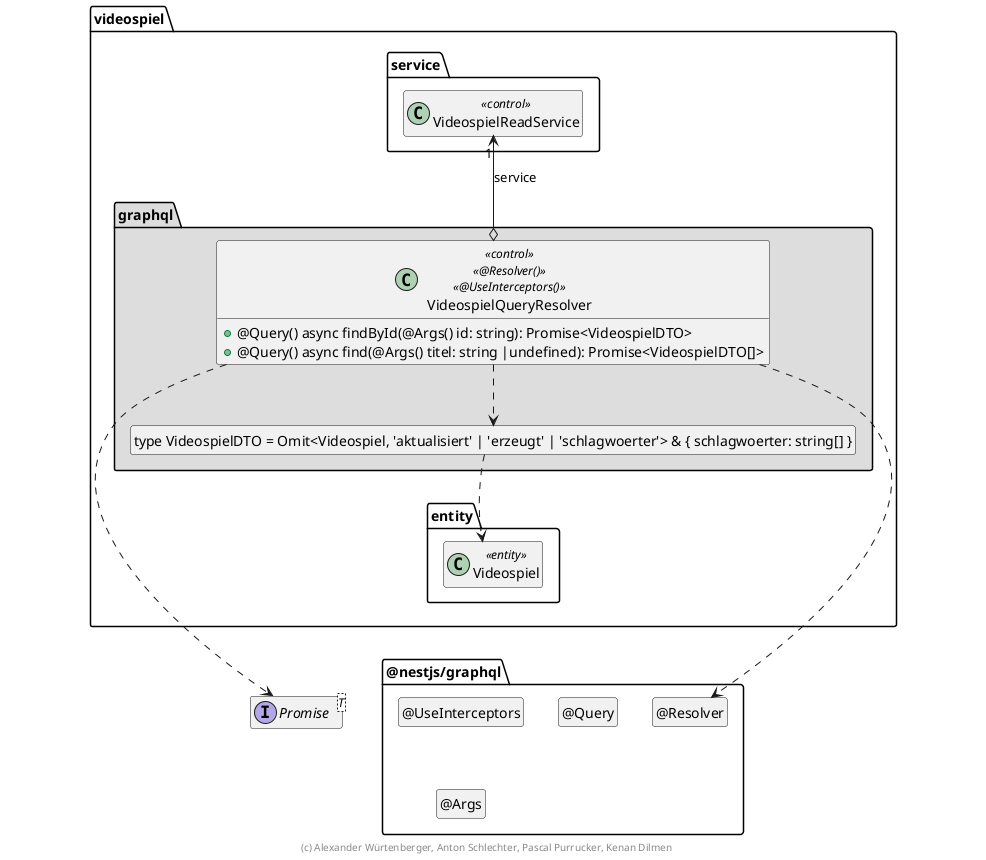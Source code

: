 ' Preview durch <Alt>d

@startuml Controller-Klasse

interface Promise<T>

package @nestjs/graphql {
  class "@Resolver" as Resolver
  hide Resolver circle

  class "@UseInterceptors" as UseInterceptors
  hide UseInterceptors circle

  class "@Query" as Query
  hide Query circle

  class "@Args" as Args
  hide Args circle

  Resolver .left[hidden].> Promise
}

package videospiel {
  package entity {
    class Videospiel <<entity>>
  }

  package service {
    class VideospielReadService << control >>
  }

  package graphql #DDDDDD {
    class "type VideospielDTO = Omit<Videospiel, 'aktualisiert' | 'erzeugt' | 'schlagwoerter'> & { schlagwoerter: string[] }" as VideospielDTO
    hide VideospielDTO circle

    class VideospielQueryResolver << control >> << @Resolver() >> << @UseInterceptors() >> {
      + @Query() async findById(@Args() id: string): Promise<VideospielDTO>
      + @Query() async find(@Args() titel: string |undefined): Promise<VideospielDTO[]>
    }

    VideospielQueryResolver o-up-> "1" VideospielReadService : service
    VideospielQueryResolver ..> VideospielDTO
    VideospielDTO ..> Videospiel
    VideospielQueryResolver ..> Resolver

    VideospielQueryResolver ..> Promise

    VideospielDTO .[hidden].> Videospiel
    Videospiel .[hidden].> Promise
    VideospielReadService .[hidden].> Promise
    Videospiel .[hidden].> Resolver
    VideospielReadService .[hidden].> Resolver
  }
}

hide empty members

footer (c) Alexander Würtenberger, Anton Schlechter, Pascal Purrucker, Kenan Dilmen

@enduml
